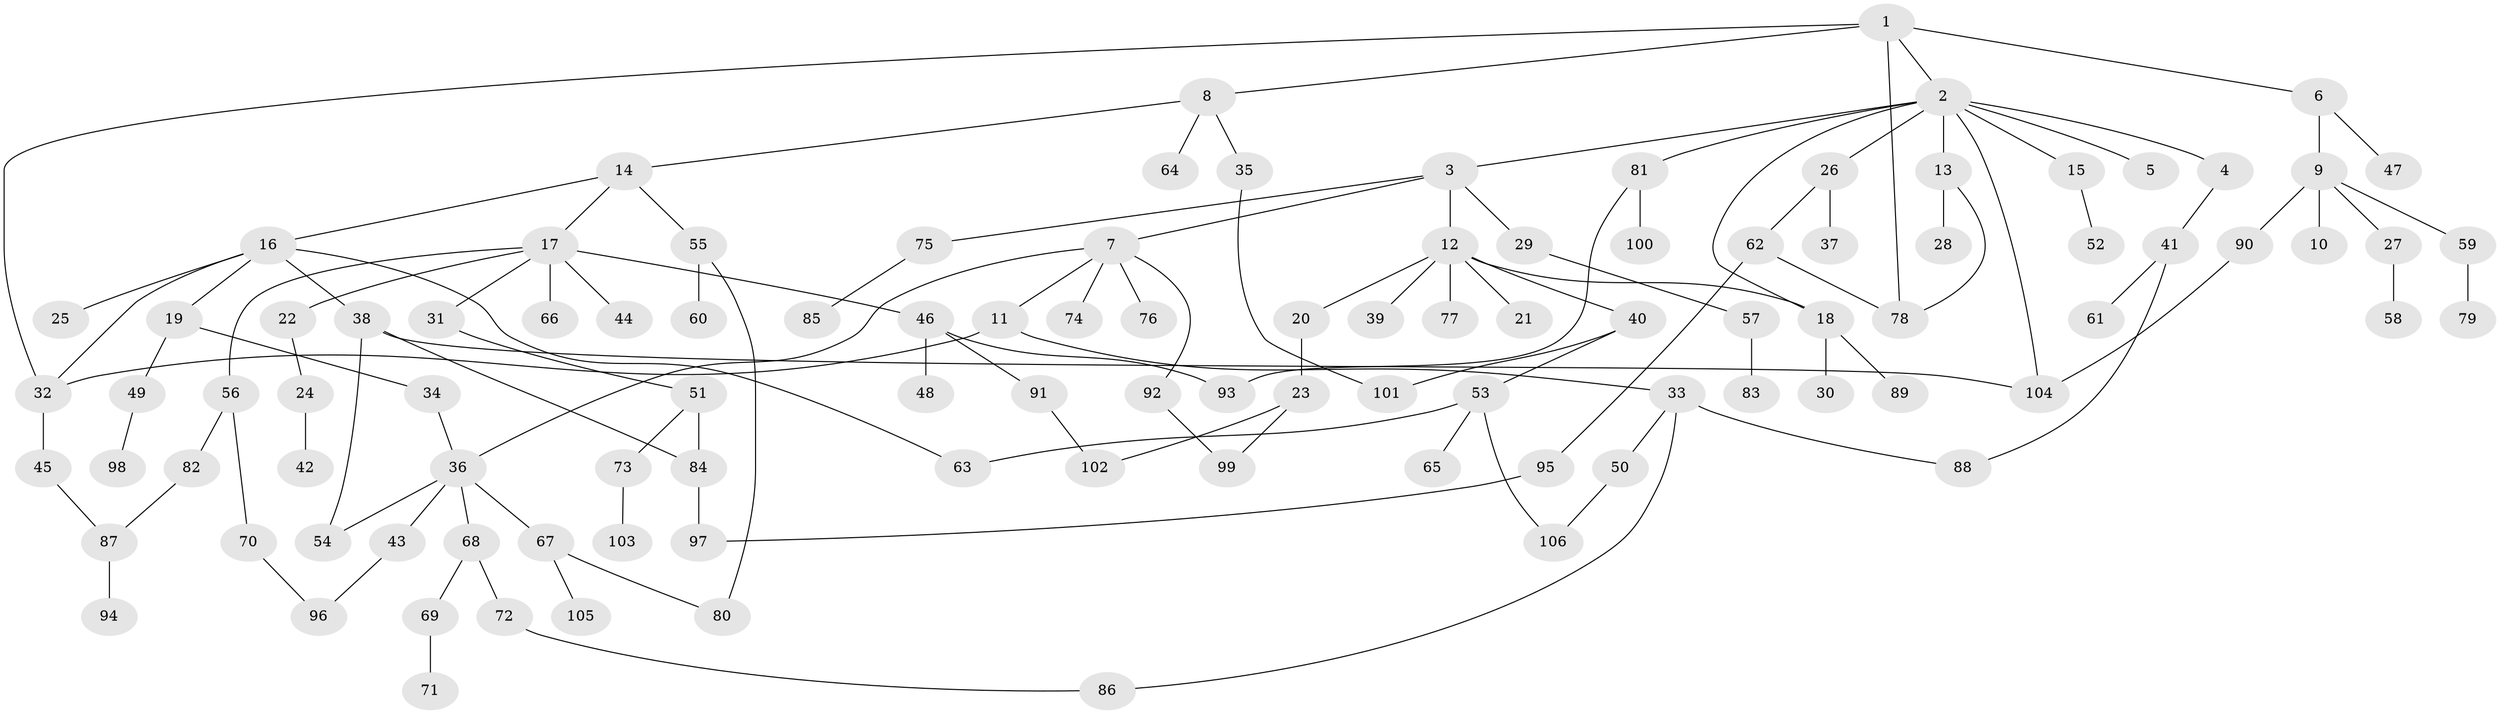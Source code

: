 // Generated by graph-tools (version 1.1) at 2025/49/03/09/25 03:49:24]
// undirected, 106 vertices, 127 edges
graph export_dot {
graph [start="1"]
  node [color=gray90,style=filled];
  1;
  2;
  3;
  4;
  5;
  6;
  7;
  8;
  9;
  10;
  11;
  12;
  13;
  14;
  15;
  16;
  17;
  18;
  19;
  20;
  21;
  22;
  23;
  24;
  25;
  26;
  27;
  28;
  29;
  30;
  31;
  32;
  33;
  34;
  35;
  36;
  37;
  38;
  39;
  40;
  41;
  42;
  43;
  44;
  45;
  46;
  47;
  48;
  49;
  50;
  51;
  52;
  53;
  54;
  55;
  56;
  57;
  58;
  59;
  60;
  61;
  62;
  63;
  64;
  65;
  66;
  67;
  68;
  69;
  70;
  71;
  72;
  73;
  74;
  75;
  76;
  77;
  78;
  79;
  80;
  81;
  82;
  83;
  84;
  85;
  86;
  87;
  88;
  89;
  90;
  91;
  92;
  93;
  94;
  95;
  96;
  97;
  98;
  99;
  100;
  101;
  102;
  103;
  104;
  105;
  106;
  1 -- 2;
  1 -- 6;
  1 -- 8;
  1 -- 32;
  1 -- 78;
  2 -- 3;
  2 -- 4;
  2 -- 5;
  2 -- 13;
  2 -- 15;
  2 -- 26;
  2 -- 81;
  2 -- 18;
  2 -- 104;
  3 -- 7;
  3 -- 12;
  3 -- 29;
  3 -- 75;
  4 -- 41;
  6 -- 9;
  6 -- 47;
  7 -- 11;
  7 -- 36;
  7 -- 74;
  7 -- 76;
  7 -- 92;
  8 -- 14;
  8 -- 35;
  8 -- 64;
  9 -- 10;
  9 -- 27;
  9 -- 59;
  9 -- 90;
  11 -- 33;
  11 -- 32;
  12 -- 18;
  12 -- 20;
  12 -- 21;
  12 -- 39;
  12 -- 40;
  12 -- 77;
  13 -- 28;
  13 -- 78;
  14 -- 16;
  14 -- 17;
  14 -- 55;
  15 -- 52;
  16 -- 19;
  16 -- 25;
  16 -- 32;
  16 -- 38;
  16 -- 63;
  17 -- 22;
  17 -- 31;
  17 -- 44;
  17 -- 46;
  17 -- 56;
  17 -- 66;
  18 -- 30;
  18 -- 89;
  19 -- 34;
  19 -- 49;
  20 -- 23;
  22 -- 24;
  23 -- 102;
  23 -- 99;
  24 -- 42;
  26 -- 37;
  26 -- 62;
  27 -- 58;
  29 -- 57;
  31 -- 51;
  32 -- 45;
  33 -- 50;
  33 -- 86;
  33 -- 88;
  34 -- 36;
  35 -- 101;
  36 -- 43;
  36 -- 54;
  36 -- 67;
  36 -- 68;
  38 -- 104;
  38 -- 84;
  38 -- 54;
  40 -- 53;
  40 -- 101;
  41 -- 61;
  41 -- 88;
  43 -- 96;
  45 -- 87;
  46 -- 48;
  46 -- 91;
  46 -- 93;
  49 -- 98;
  50 -- 106;
  51 -- 73;
  51 -- 84;
  53 -- 65;
  53 -- 106;
  53 -- 63;
  55 -- 60;
  55 -- 80;
  56 -- 70;
  56 -- 82;
  57 -- 83;
  59 -- 79;
  62 -- 78;
  62 -- 95;
  67 -- 80;
  67 -- 105;
  68 -- 69;
  68 -- 72;
  69 -- 71;
  70 -- 96;
  72 -- 86;
  73 -- 103;
  75 -- 85;
  81 -- 100;
  81 -- 93;
  82 -- 87;
  84 -- 97;
  87 -- 94;
  90 -- 104;
  91 -- 102;
  92 -- 99;
  95 -- 97;
}
